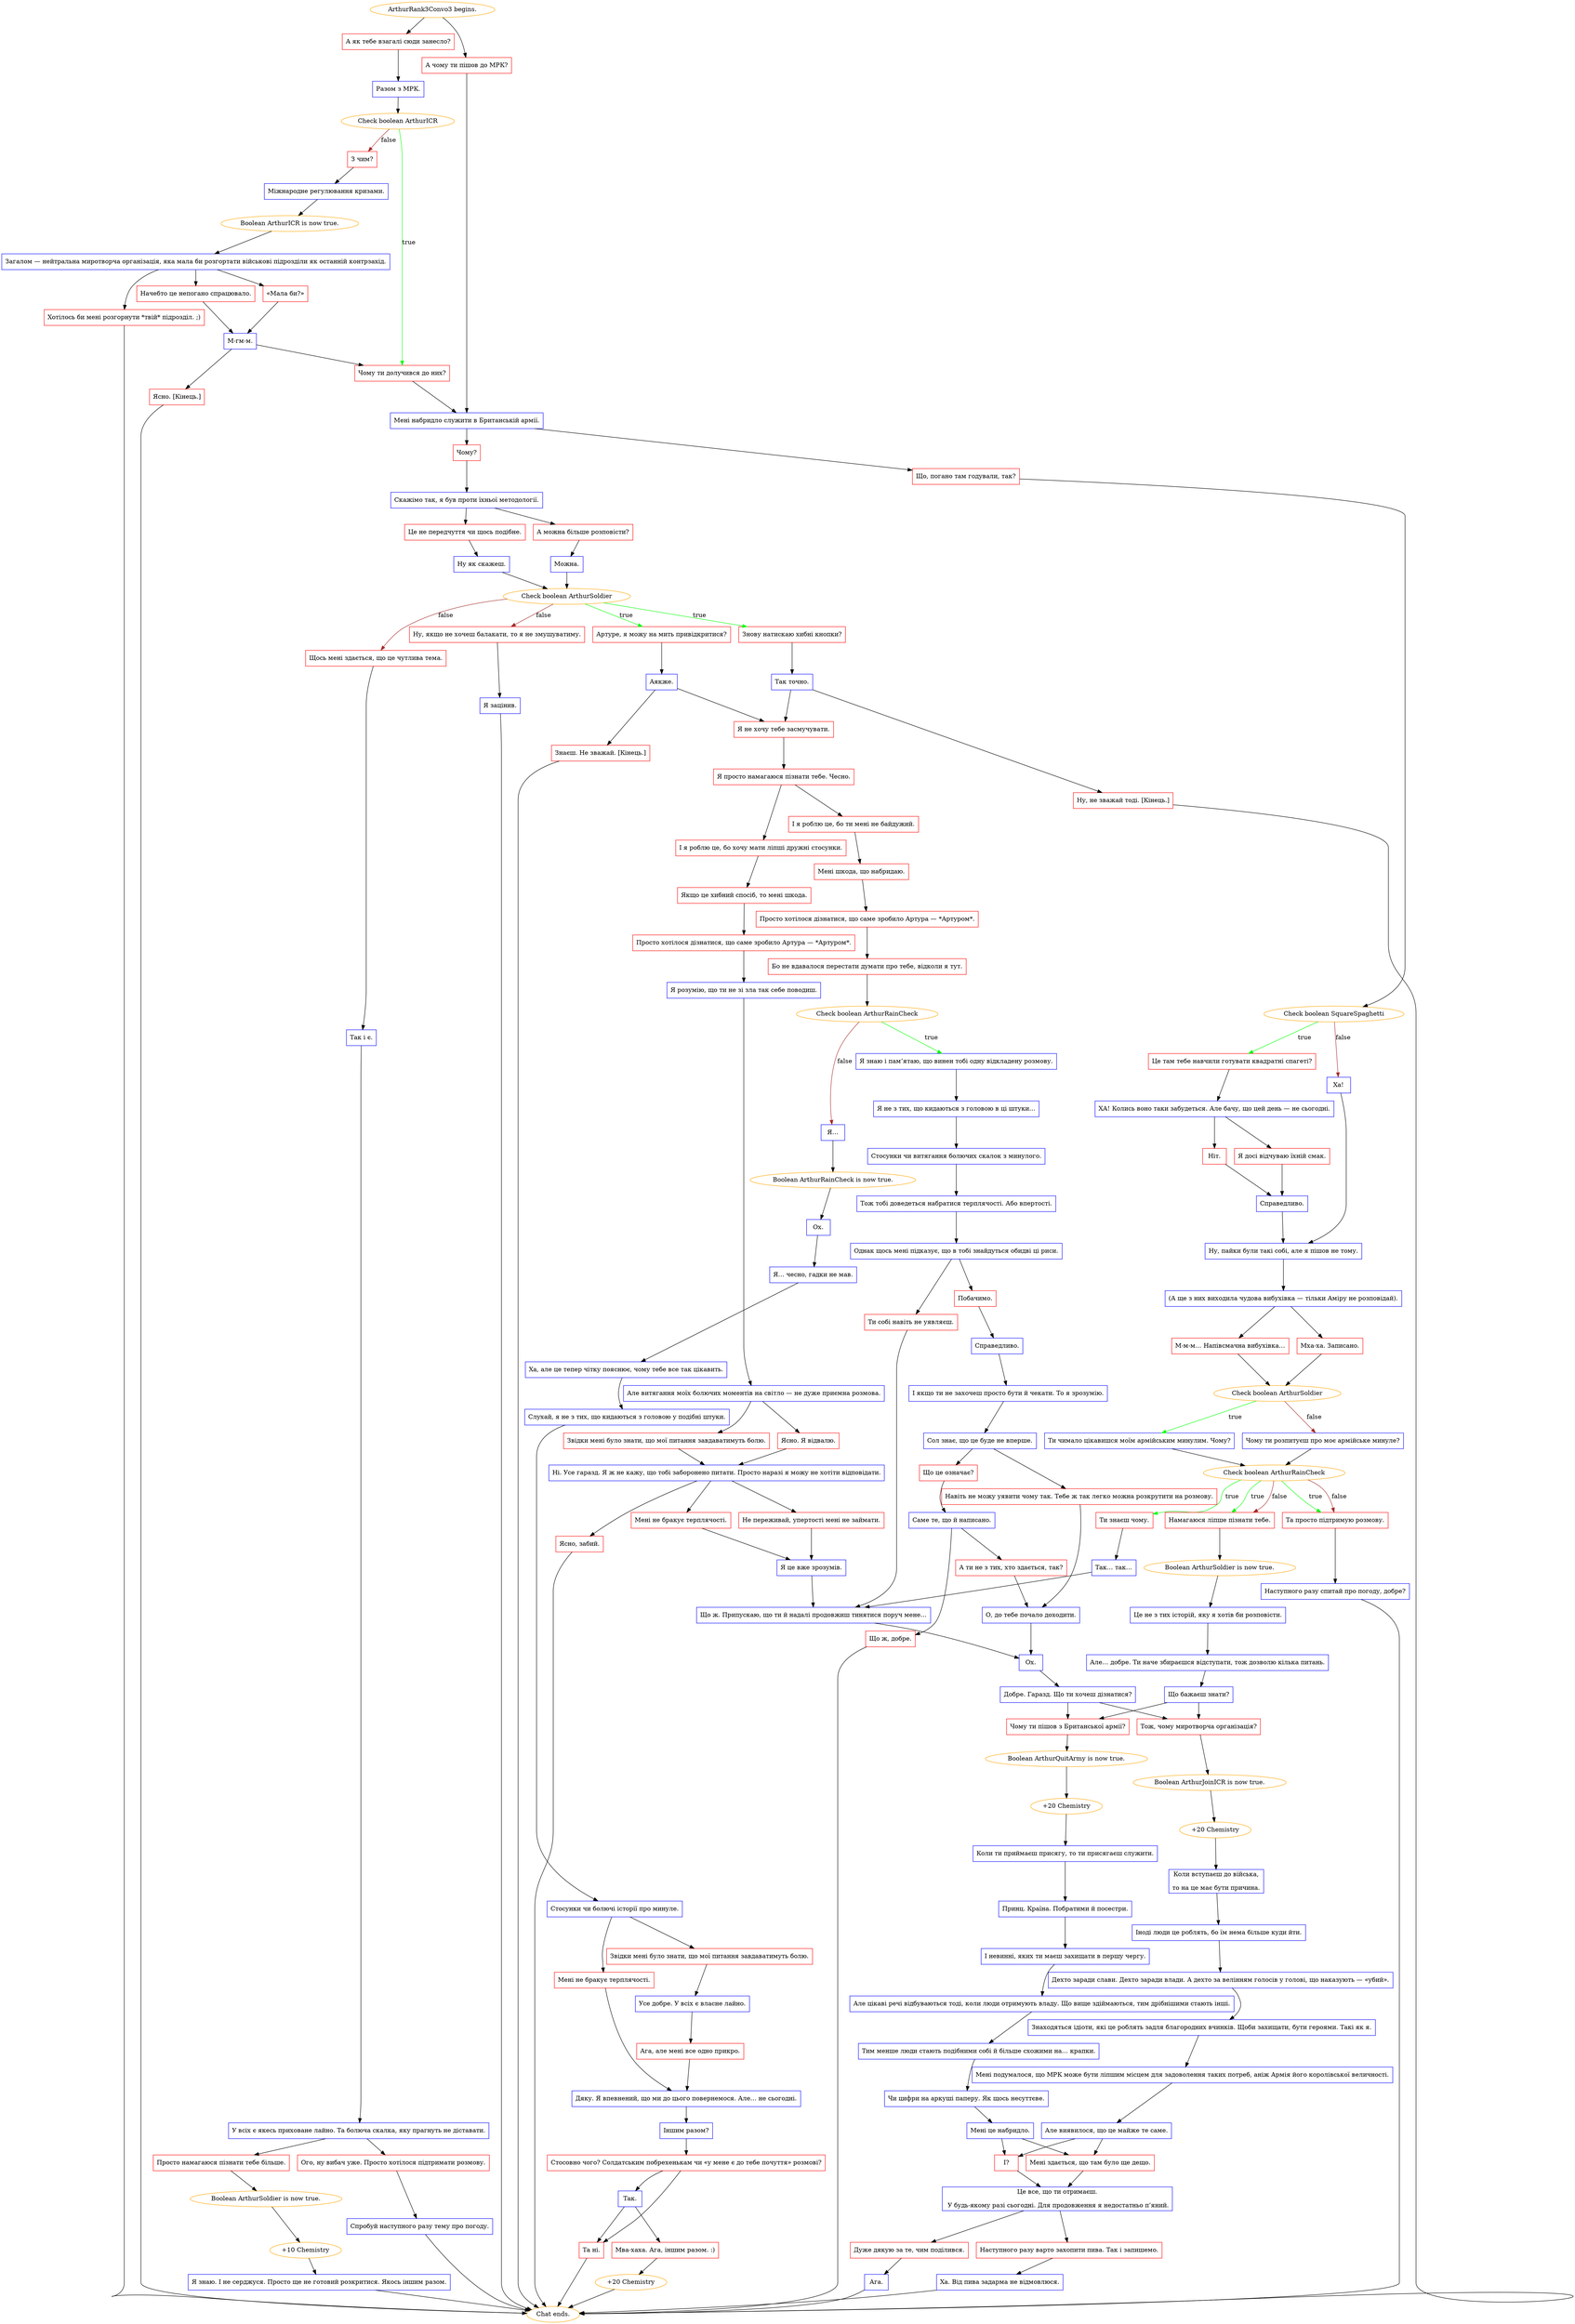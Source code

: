digraph {
	"ArthurRank3Convo3 begins." [color=orange];
		"ArthurRank3Convo3 begins." -> j1706894944;
		"ArthurRank3Convo3 begins." -> j197350627;
	j1706894944 [label="А як тебе взагалі сюди занесло?",shape=box,color=red];
		j1706894944 -> j2994626622;
	j197350627 [label="А чому ти пішов до МРК?",shape=box,color=red];
		j197350627 -> j2988484472;
	j2994626622 [label="Разом з МРК.",shape=box,color=blue];
		j2994626622 -> j700410498;
	j2988484472 [label="Мені набридло служити в Британській армії.",shape=box,color=blue];
		j2988484472 -> j1274774308;
		j2988484472 -> j3357355610;
	j700410498 [label="Check boolean ArthurICR",color=orange];
		j700410498 -> j741677882 [label=true,color=green];
		j700410498 -> j3860246932 [label=false,color=brown];
	j1274774308 [label="Чому?",shape=box,color=red];
		j1274774308 -> j2475985197;
	j3357355610 [label="Що, погано там годували, так?",shape=box,color=red];
		j3357355610 -> j104787129;
	j741677882 [label="Чому ти долучився до них?",shape=box,color=red];
		j741677882 -> j2988484472;
	j3860246932 [label="З чим?",shape=box,color=red];
		j3860246932 -> j1746264595;
	j2475985197 [label="Скажімо так, я був проти їхньої методології.",shape=box,color=blue];
		j2475985197 -> j3628047825;
		j2475985197 -> j1928909702;
	j104787129 [label="Check boolean SquareSpaghetti",color=orange];
		j104787129 -> j2137772223 [label=true,color=green];
		j104787129 -> j1807641566 [label=false,color=brown];
	j1746264595 [label="Міжнародне регулювання кризами.",shape=box,color=blue];
		j1746264595 -> j4221805295;
	j3628047825 [label="Це не передчуття чи щось подібне.",shape=box,color=red];
		j3628047825 -> j2321110382;
	j1928909702 [label="А можна більше розповісти?",shape=box,color=red];
		j1928909702 -> j455655757;
	j2137772223 [label="Це там тебе навчили готувати квадратні спагеті?",shape=box,color=red];
		j2137772223 -> j2272512391;
	j1807641566 [label="Ха!",shape=box,color=blue];
		j1807641566 -> j196879428;
	j4221805295 [label="Boolean ArthurICR is now true.",color=orange];
		j4221805295 -> j15563372;
	j2321110382 [label="Ну як скажеш.",shape=box,color=blue];
		j2321110382 -> j2598616613;
	j455655757 [label="Можна.",shape=box,color=blue];
		j455655757 -> j2598616613;
	j2272512391 [label="ХА! Колись воно таки забудеться. Але бачу, що цей день — не сьогодні.",shape=box,color=blue];
		j2272512391 -> j4009093164;
		j2272512391 -> j1762890703;
	j196879428 [label="Ну, пайки були такі собі, але я пішов не тому.",shape=box,color=blue];
		j196879428 -> j2375099672;
	j15563372 [label="Загалом — нейтральна миротворча організація, яка мала би розгортати військові підрозділи як останній контрзахід.",shape=box,color=blue];
		j15563372 -> j1313403531;
		j15563372 -> j250006543;
		j15563372 -> j2466305854;
	j2598616613 [label="Check boolean ArthurSoldier",color=orange];
		j2598616613 -> j3164608746 [label=true,color=green];
		j2598616613 -> j2956135203 [label=true,color=green];
		j2598616613 -> j2357490363 [label=false,color=brown];
		j2598616613 -> j1977458622 [label=false,color=brown];
	j4009093164 [label="Ніт.",shape=box,color=red];
		j4009093164 -> j2208541723;
	j1762890703 [label="Я досі відчуваю їхній смак.",shape=box,color=red];
		j1762890703 -> j2208541723;
	j2375099672 [label="(А ще з них виходила чудова вибухівка — тільки Аміру не розповідай).",shape=box,color=blue];
		j2375099672 -> j59493723;
		j2375099672 -> j1383802446;
	j1313403531 [label="«Мала би?»",shape=box,color=red];
		j1313403531 -> j1121167739;
	j250006543 [label="Начебто це непогано спрацювало.",shape=box,color=red];
		j250006543 -> j1121167739;
	j2466305854 [label="Хотілось би мені розгорнути *твій* підрозділ. ;)",shape=box,color=red];
		j2466305854 -> "Chat ends.";
	j3164608746 [label="Артуре, я можу на мить привідкритися?",shape=box,color=red];
		j3164608746 -> j1906486104;
	j2956135203 [label="Знову натискаю хибні кнопки?",shape=box,color=red];
		j2956135203 -> j3715352103;
	j2357490363 [label="Щось мені здається, що це чутлива тема.",shape=box,color=red];
		j2357490363 -> j2182046225;
	j1977458622 [label="Ну, якщо не хочеш балакати, то я не змушуватиму.",shape=box,color=red];
		j1977458622 -> j3460191092;
	j2208541723 [label="Справедливо.",shape=box,color=blue];
		j2208541723 -> j196879428;
	j59493723 [label="Мха-ха. Записано.",shape=box,color=red];
		j59493723 -> j2458132265;
	j1383802446 [label="М-м-м… Напівсмачна вибухівка…",shape=box,color=red];
		j1383802446 -> j2458132265;
	j1121167739 [label="М-гм-м.",shape=box,color=blue];
		j1121167739 -> j741677882;
		j1121167739 -> j4229976174;
	"Chat ends." [color=orange];
	j1906486104 [label="Аякже.",shape=box,color=blue];
		j1906486104 -> j1539444893;
		j1906486104 -> j3332407805;
	j3715352103 [label="Так точно.",shape=box,color=blue];
		j3715352103 -> j1539444893;
		j3715352103 -> j2954239746;
	j2182046225 [label="Так і є.",shape=box,color=blue];
		j2182046225 -> j1844516288;
	j3460191092 [label="Я зацінив.",shape=box,color=blue];
		j3460191092 -> "Chat ends.";
	j2458132265 [label="Check boolean ArthurSoldier",color=orange];
		j2458132265 -> j135048840 [label=true,color=green];
		j2458132265 -> j1581213645 [label=false,color=brown];
	j4229976174 [label="Ясно. [Кінець.]",shape=box,color=red];
		j4229976174 -> "Chat ends.";
	j1539444893 [label="Я не хочу тебе засмучувати.",shape=box,color=red];
		j1539444893 -> j2606033112;
	j3332407805 [label="Знаєш. Не зважай. [Кінець.]",shape=box,color=red];
		j3332407805 -> "Chat ends.";
	j2954239746 [label="Ну, не зважай тоді. [Кінець.]",shape=box,color=red];
		j2954239746 -> "Chat ends.";
	j1844516288 [label="У всіх є якесь приховане лайно. Та болюча скалка, яку прагнуть не діставати.",shape=box,color=blue];
		j1844516288 -> j4219517085;
		j1844516288 -> j829248964;
	j135048840 [label="Ти чимало цікавишся моїм армійським минулим. Чому?",shape=box,color=blue];
		j135048840 -> j3736719020;
	j1581213645 [label="Чому ти розпитуєш про моє армійське минуле?",shape=box,color=blue];
		j1581213645 -> j3736719020;
	j2606033112 [label="Я просто намагаюся пізнати тебе. Чесно.",shape=box,color=red];
		j2606033112 -> j1250384366;
		j2606033112 -> j2685488697;
	j4219517085 [label="Ого, ну вибач уже. Просто хотілося підтримати розмову.",shape=box,color=red];
		j4219517085 -> j2075305966;
	j829248964 [label="Просто намагаюся пізнати тебе більше.",shape=box,color=red];
		j829248964 -> j4236991135;
	j3736719020 [label="Check boolean ArthurRainCheck",color=orange];
		j3736719020 -> j936463242 [label=true,color=green];
		j3736719020 -> j1921446834 [label=true,color=green];
		j3736719020 -> j1089167845 [label=true,color=green];
		j3736719020 -> j1921446834 [label=false,color=brown];
		j3736719020 -> j1089167845 [label=false,color=brown];
	j1250384366 [label="І я роблю це, бо хочу мати ліпші дружні стосунки.",shape=box,color=red];
		j1250384366 -> j4273376391;
	j2685488697 [label="І я роблю це, бо ти мені не байдужий.",shape=box,color=red];
		j2685488697 -> j2710519944;
	j2075305966 [label="Спробуй наступного разу тему про погоду.",shape=box,color=blue];
		j2075305966 -> "Chat ends.";
	j4236991135 [label="Boolean ArthurSoldier is now true.",color=orange];
		j4236991135 -> j4096441806;
	j936463242 [label="Ти знаєш чому.",shape=box,color=red];
		j936463242 -> j1280209622;
	j1921446834 [label="Намагаюся ліпше пізнати тебе.",shape=box,color=red];
		j1921446834 -> j4082481161;
	j1089167845 [label="Та просто підтримую розмову.",shape=box,color=red];
		j1089167845 -> j505548656;
	j4273376391 [label="Якщо це хибний спосіб, то мені шкода.",shape=box,color=red];
		j4273376391 -> j2956963399;
	j2710519944 [label="Мені шкода, що набридаю.",shape=box,color=red];
		j2710519944 -> j630834440;
	j4096441806 [label="+10 Chemistry",color=orange];
		j4096441806 -> j1724348740;
	j1280209622 [label="Так… так…",shape=box,color=blue];
		j1280209622 -> j4049022280;
	j4082481161 [label="Boolean ArthurSoldier is now true.",color=orange];
		j4082481161 -> j1222625071;
	j505548656 [label="Наступного разу спитай про погоду, добре?",shape=box,color=blue];
		j505548656 -> "Chat ends.";
	j2956963399 [label="Просто хотілося дізнатися, що саме зробило Артура — *Артуром*.",shape=box,color=red];
		j2956963399 -> j4166303047;
	j630834440 [label="Просто хотілося дізнатися, що саме зробило Артура — *Артуром*.",shape=box,color=red];
		j630834440 -> j4225755872;
	j1724348740 [label="Я знаю. І не серджуся. Просто ще не готовий розкритися. Якось іншим разом.",shape=box,color=blue];
		j1724348740 -> "Chat ends.";
	j4049022280 [label="Що ж. Припускаю, що ти й надалі продовжиш тинятися поруч мене…",shape=box,color=blue];
		j4049022280 -> j1169426914;
	j1222625071 [label="Це не з тих історій, яку я хотів би розповісти.",shape=box,color=blue];
		j1222625071 -> j1565288107;
	j4166303047 [label="Я розумію, що ти не зі зла так себе поводиш.",shape=box,color=blue];
		j4166303047 -> j3947192341;
	j4225755872 [label="Бо не вдавалося перестати думати про тебе, відколи я тут.",shape=box,color=red];
		j4225755872 -> j1736351653;
	j1169426914 [label="Ох.",shape=box,color=blue];
		j1169426914 -> j2285543521;
	j1565288107 [label="Але… добре. Ти наче збираєшся відступати, тож дозволю кілька питань.",shape=box,color=blue];
		j1565288107 -> j3032627748;
	j3947192341 [label="Але витягання моїх болючих моментів на світло — не дуже приємна розмова.",shape=box,color=blue];
		j3947192341 -> j3457993165;
		j3947192341 -> j664289383;
	j1736351653 [label="Check boolean ArthurRainCheck",color=orange];
		j1736351653 -> j1757899031 [label=true,color=green];
		j1736351653 -> j872284457 [label=false,color=brown];
	j2285543521 [label="Добре. Гаразд. Що ти хочеш дізнатися?",shape=box,color=blue];
		j2285543521 -> j2392888182;
		j2285543521 -> j785669370;
	j3032627748 [label="Що бажаєш знати?",shape=box,color=blue];
		j3032627748 -> j2392888182;
		j3032627748 -> j785669370;
	j3457993165 [label="Ясно. Я відвалю.",shape=box,color=red];
		j3457993165 -> j3106189200;
	j664289383 [label="Звідки мені було знати, що мої питання завдаватимуть болю.",shape=box,color=red];
		j664289383 -> j3106189200;
	j1757899031 [label="Я знаю і пам’ятаю, що винен тобі одну відкладену розмову.",shape=box,color=blue];
		j1757899031 -> j2875303321;
	j872284457 [label="Я…",shape=box,color=blue];
		j872284457 -> j2864886819;
	j2392888182 [label="Чому ти пішов з Британської армії?",shape=box,color=red];
		j2392888182 -> j1567082356;
	j785669370 [label="Тож, чому миротворча організація?",shape=box,color=red];
		j785669370 -> j9639024;
	j3106189200 [label="Ні. Усе гаразд. Я ж не кажу, що тобі заборонено питати. Просто наразі я можу не хотіти відповідати.",shape=box,color=blue];
		j3106189200 -> j10952078;
		j3106189200 -> j550419614;
		j3106189200 -> j3135704387;
	j2875303321 [label="Я не з тих, що кидаються з головою в ці штуки…",shape=box,color=blue];
		j2875303321 -> j1739531436;
	j2864886819 [label="Boolean ArthurRainCheck is now true.",color=orange];
		j2864886819 -> j3881773308;
	j1567082356 [label="Boolean ArthurQuitArmy is now true.",color=orange];
		j1567082356 -> j4181681464;
	j9639024 [label="Boolean ArthurJoinICR is now true.",color=orange];
		j9639024 -> j2928006280;
	j10952078 [label="Мені не бракує терплячості.",shape=box,color=red];
		j10952078 -> j856042413;
	j550419614 [label="Не переживай, упертості мені не займати.",shape=box,color=red];
		j550419614 -> j856042413;
	j3135704387 [label="Ясно, забий.",shape=box,color=red];
		j3135704387 -> "Chat ends.";
	j1739531436 [label="Стосунки чи витягання болючих скалок з минулого.",shape=box,color=blue];
		j1739531436 -> j2198264309;
	j3881773308 [label="Ох.",shape=box,color=blue];
		j3881773308 -> j163782980;
	j4181681464 [label="+20 Chemistry",color=orange];
		j4181681464 -> j68589560;
	j2928006280 [label="+20 Chemistry",color=orange];
		j2928006280 -> j2382723329;
	j856042413 [label="Я це вже зрозумів.",shape=box,color=blue];
		j856042413 -> j4049022280;
	j2198264309 [label="Тож тобі доведеться набратися терплячості. Або впертості.",shape=box,color=blue];
		j2198264309 -> j1430510040;
	j163782980 [label="Я… чесно, гадки не мав.",shape=box,color=blue];
		j163782980 -> j2203569971;
	j68589560 [label="Коли ти приймаєш присягу, то ти присягаєш служити.",shape=box,color=blue];
		j68589560 -> j3326246808;
	j2382723329 [label="Коли вступаєш до війська,
то на це має бути причина.",shape=box,color=blue];
		j2382723329 -> j4237633814;
	j1430510040 [label="Однак щось мені підказує, що в тобі знайдуться обидві ці риси.",shape=box,color=blue];
		j1430510040 -> j2107487766;
		j1430510040 -> j1478952646;
	j2203569971 [label="Ха, але це тепер чітку пояснює, чому тебе все так цікавить.",shape=box,color=blue];
		j2203569971 -> j893237563;
	j3326246808 [label="Принц. Країна. Побратими й посестри.",shape=box,color=blue];
		j3326246808 -> j2450803034;
	j4237633814 [label="Іноді люди це роблять, бо їм нема більше куди йти.",shape=box,color=blue];
		j4237633814 -> j432038568;
	j2107487766 [label="Побачимо.",shape=box,color=red];
		j2107487766 -> j1644344054;
	j1478952646 [label="Ти собі навіть не уявляєш.",shape=box,color=red];
		j1478952646 -> j4049022280;
	j893237563 [label="Слухай, я не з тих, що кидаються з головою у подібні штуки.",shape=box,color=blue];
		j893237563 -> j3659643596;
	j2450803034 [label="І невинні, яких ти маєш захищати в першу чергу.",shape=box,color=blue];
		j2450803034 -> j1453301227;
	j432038568 [label="Дехто заради слави. Дехто заради влади. А дехто за велінням голосів у голові, що наказують — «убий».",shape=box,color=blue];
		j432038568 -> j2973117897;
	j1644344054 [label="Справедливо.",shape=box,color=blue];
		j1644344054 -> j3160724553;
	j3659643596 [label="Стосунки чи болючі історії про минуле.",shape=box,color=blue];
		j3659643596 -> j702225097;
		j3659643596 -> j2417218960;
	j1453301227 [label="Але цікаві речі відбуваються тоді, коли люди отримують владу. Що вище здіймаються, тим дрібнішими стають інші.",shape=box,color=blue];
		j1453301227 -> j451225285;
	j2973117897 [label="Знаходяться ідіоти, які це роблять задля благородних вчинків. Щоби захищати, бути героями. Такі як я.",shape=box,color=blue];
		j2973117897 -> j1996104251;
	j3160724553 [label="І якщо ти не захочеш просто бути й чекати. То я зрозумію.",shape=box,color=blue];
		j3160724553 -> j2937598299;
	j702225097 [label="Звідки мені було знати, що мої питання завдаватимуть болю.",shape=box,color=red];
		j702225097 -> j720777515;
	j2417218960 [label="Мені не бракує терплячості.",shape=box,color=red];
		j2417218960 -> j2317182712;
	j451225285 [label="Тим менше люди стають подібними собі й більше схожими на… крапки.",shape=box,color=blue];
		j451225285 -> j564128947;
	j1996104251 [label="Мені подумалося, що МРК може бути ліпшим місцем для задоволення таких потреб, аніж Армія його королівської величності.",shape=box,color=blue];
		j1996104251 -> j3369893953;
	j2937598299 [label="Сол знає, що це буде не вперше.",shape=box,color=blue];
		j2937598299 -> j2875626994;
		j2937598299 -> j2076122405;
	j720777515 [label="Усе добре. У всіх є власне лайно.",shape=box,color=blue];
		j720777515 -> j1251626039;
	j2317182712 [label="Дяку. Я впевнений, що ми до цього повернемося. Але… не сьогодні.",shape=box,color=blue];
		j2317182712 -> j241646903;
	j564128947 [label="Чи цифри на аркуші паперу. Як щось несуттєве.",shape=box,color=blue];
		j564128947 -> j1869704378;
	j3369893953 [label="Але виявилося, що це майже те саме.",shape=box,color=blue];
		j3369893953 -> j1619011903;
		j3369893953 -> j1613322049;
	j2875626994 [label="Що це означає?",shape=box,color=red];
		j2875626994 -> j1079015585;
	j2076122405 [label="Навіть не можу уявити чому так. Тебе ж так легко можна розкрутити на розмову.",shape=box,color=red];
		j2076122405 -> j2140567655;
	j1251626039 [label="Ага, але мені все одно прикро.",shape=box,color=red];
		j1251626039 -> j2317182712;
	j241646903 [label="Іншим разом?",shape=box,color=blue];
		j241646903 -> j2676881186;
	j1869704378 [label="Мені це набридло.",shape=box,color=blue];
		j1869704378 -> j1613322049;
		j1869704378 -> j1619011903;
	j1619011903 [label="І?",shape=box,color=red];
		j1619011903 -> j3979545462;
	j1613322049 [label="Мені здається, що там було ще дещо.",shape=box,color=red];
		j1613322049 -> j3979545462;
	j1079015585 [label="Саме те, що й написано.",shape=box,color=blue];
		j1079015585 -> j4284378339;
		j1079015585 -> j1105358690;
	j2140567655 [label="О, до тебе почало доходити.",shape=box,color=blue];
		j2140567655 -> j1169426914;
	j2676881186 [label="Стосовно чого? Солдатським побрехенькам чи «у мене є до тебе почуття» розмові?",shape=box,color=red];
		j2676881186 -> j2401588247;
		j2676881186 -> j2404217762;
	j3979545462 [label="Це все, що ти отримаєш.
 У будь-якому разі сьогодні. Для продовження я недостатньо п’яний.",shape=box,color=blue];
		j3979545462 -> j1645037194;
		j3979545462 -> j2638585969;
	j4284378339 [label="Що ж, добре.",shape=box,color=red];
		j4284378339 -> "Chat ends.";
	j1105358690 [label="А ти не з тих, хто здається, так?",shape=box,color=red];
		j1105358690 -> j2140567655;
	j2401588247 [label="Так.",shape=box,color=blue];
		j2401588247 -> j1667069582;
		j2401588247 -> j2404217762;
	j2404217762 [label="Та ні.",shape=box,color=red];
		j2404217762 -> "Chat ends.";
	j1645037194 [label="Дуже дякую за те, чим поділився.",shape=box,color=red];
		j1645037194 -> j2352687271;
	j2638585969 [label="Наступного разу варто захопити пива. Так і запишемо.",shape=box,color=red];
		j2638585969 -> j1249867064;
	j1667069582 [label="Мва-хаха. Ага, іншим разом. :)",shape=box,color=red];
		j1667069582 -> j367054140;
	j2352687271 [label="Ага.",shape=box,color=blue];
		j2352687271 -> "Chat ends.";
	j1249867064 [label="Ха. Від пива задарма не відмовлюся.",shape=box,color=blue];
		j1249867064 -> "Chat ends.";
	j367054140 [label="+20 Chemistry",color=orange];
		j367054140 -> "Chat ends.";
}